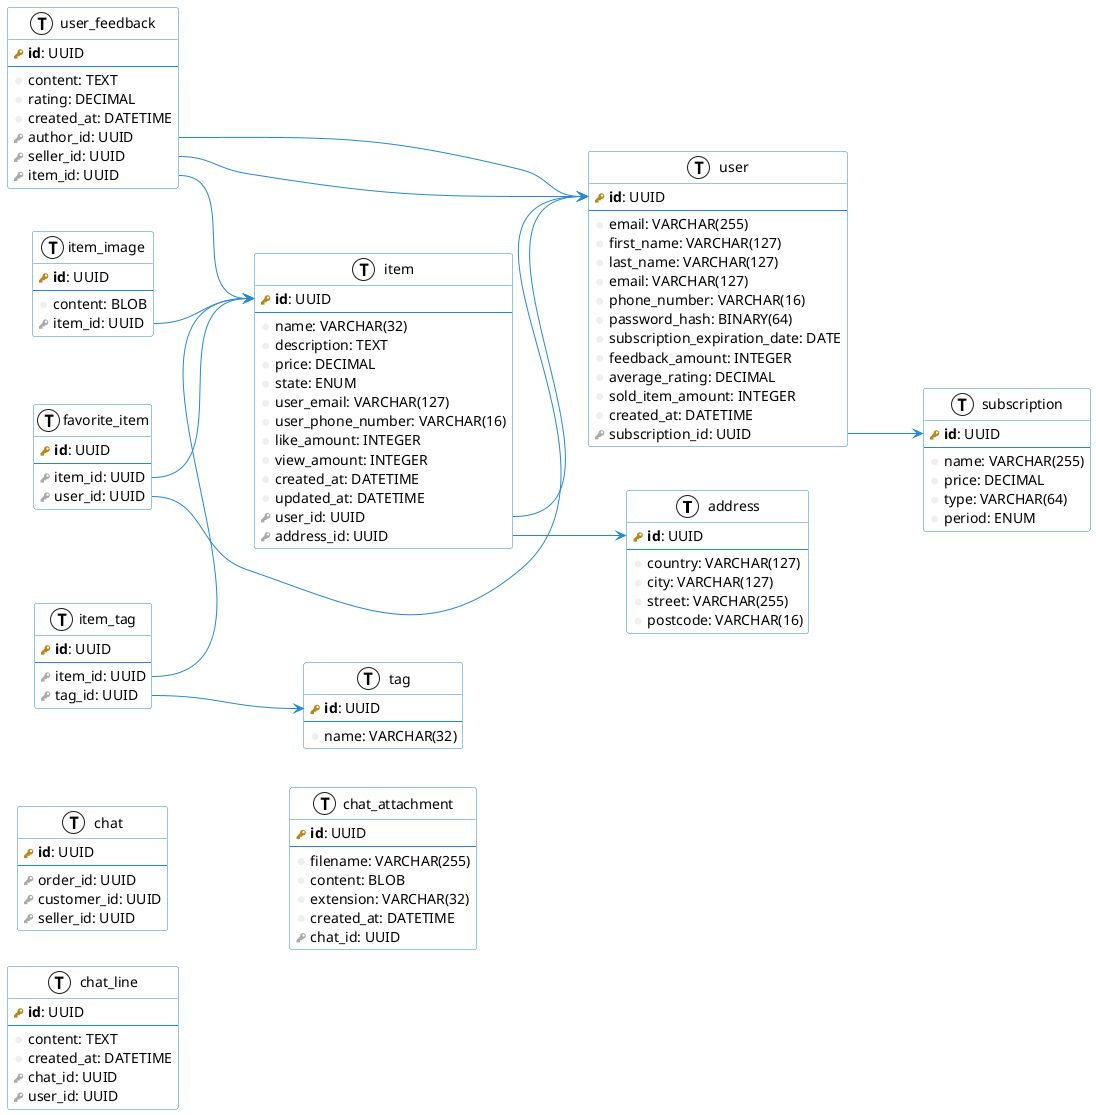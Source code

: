 @startuml
left to right direction
skinparam roundcorner 5
skinparam shadowing false

skinparam class {
    BackgroundColor white
    ArrowColor #2688d4
    BorderColor #2688d4
}

!define primary_key(x) <b><color:#b8861b><&key></color> x</b>
!define foreign_key(x) <color:#aaaaaa><&key></color> x
!define column(x) <color:#efefef><&media-record></color> x
!define table(x) entity x << (T, white) >>

table(address) {
    primary_key(id): UUID
    --
    column(country): VARCHAR(127)
    column(city): VARCHAR(127)
    column(street): VARCHAR(255)
    column(postcode): VARCHAR(16)
}

table(subscription) {
    primary_key(id): UUID
    --
    column(name): VARCHAR(255)
    column(price): DECIMAL
    column(type): VARCHAR(64)
    column(period): ENUM
}

table(user) {
    primary_key(id): UUID
    --
    ' user info
    column(email): VARCHAR(255)
    column(first_name): VARCHAR(127)
    column(last_name): VARCHAR(127)
    column(email): VARCHAR(127)
    column(phone_number): VARCHAR(16)
    column(password_hash): BINARY(64)
    ' subscription info
    column(subscription_expiration_date): DATE
    column(feedback_amount): INTEGER
    column(average_rating): DECIMAL
    column(sold_item_amount): INTEGER
    column(created_at): DATETIME
    foreign_key(subscription_id): UUID
}

user::subscription_id --> subscription::id

table(item) {
    primary_key(id): UUID
    --
    column(name): VARCHAR(32)
    column(description): TEXT
    column(price): DECIMAL
    column(state): ENUM
    column(user_email): VARCHAR(127)
    column(user_phone_number): VARCHAR(16)
    column(like_amount): INTEGER
    column(view_amount): INTEGER
    column(created_at): DATETIME
    column(updated_at): DATETIME
    foreign_key(user_id): UUID
    foreign_key(address_id): UUID
}

' TODO: item keywords?
' TODO: item color?

table(user_feedback) {
    primary_key(id): UUID
    --
    column(content): TEXT
    column(rating): DECIMAL
    column(created_at): DATETIME
    foreign_key(author_id): UUID
    foreign_key(seller_id): UUID
    foreign_key(item_id): UUID
}

user_feedback::author_id --> user::id
user_feedback::seller_id --> user::id
user_feedback::item_id --> item::id

table(tag) {
    primary_key(id): UUID
    --
    column(name): VARCHAR(32)
}

item::user_id --> user::id
item::address_id --> address::id

table(item_tag) {
    primary_key(id): UUID
    --
    foreign_key(item_id): UUID
    foreign_key(tag_id): UUID
}

item_tag::item_id --> item::id
item_tag::tag_id --> tag::id

table(item_image) {
    primary_key(id): UUID
    --
    column(content): BLOB
    foreign_key(item_id): UUID
}

item_image::item_id --> item::id

table(favorite_item) {
    primary_key(id): UUID
    --
    foreign_key(item_id): UUID
    foreign_key(user_id): UUID
}

favorite_item::item_id --> item::id
favorite_item::user_id --> user::id

table(chat) {
    primary_key(id): UUID
    --
    foreign_key(order_id): UUID
    foreign_key(customer_id): UUID
    foreign_key(seller_id): UUID
}

table(chat_line) {
    primary_key(id): UUID
    --
    column(content): TEXT
    column(created_at): DATETIME
    foreign_key(chat_id): UUID
    foreign_key(user_id): UUID
}

table(chat_attachment) {
    primary_key(id): UUID
    --
    column(filename): VARCHAR(255)
    column(content): BLOB
    column(extension): VARCHAR(32)
    column(created_at): DATETIME
    foreign_key(chat_id): UUID
}

@enduml

